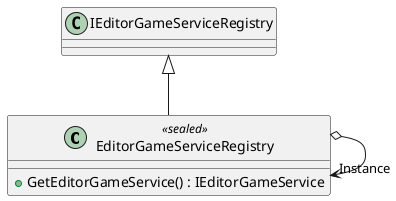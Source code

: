 @startuml
class EditorGameServiceRegistry <<sealed>> {
    + GetEditorGameService() : IEditorGameService
}
IEditorGameServiceRegistry <|-- EditorGameServiceRegistry
EditorGameServiceRegistry o-> "Instance" EditorGameServiceRegistry
@enduml

